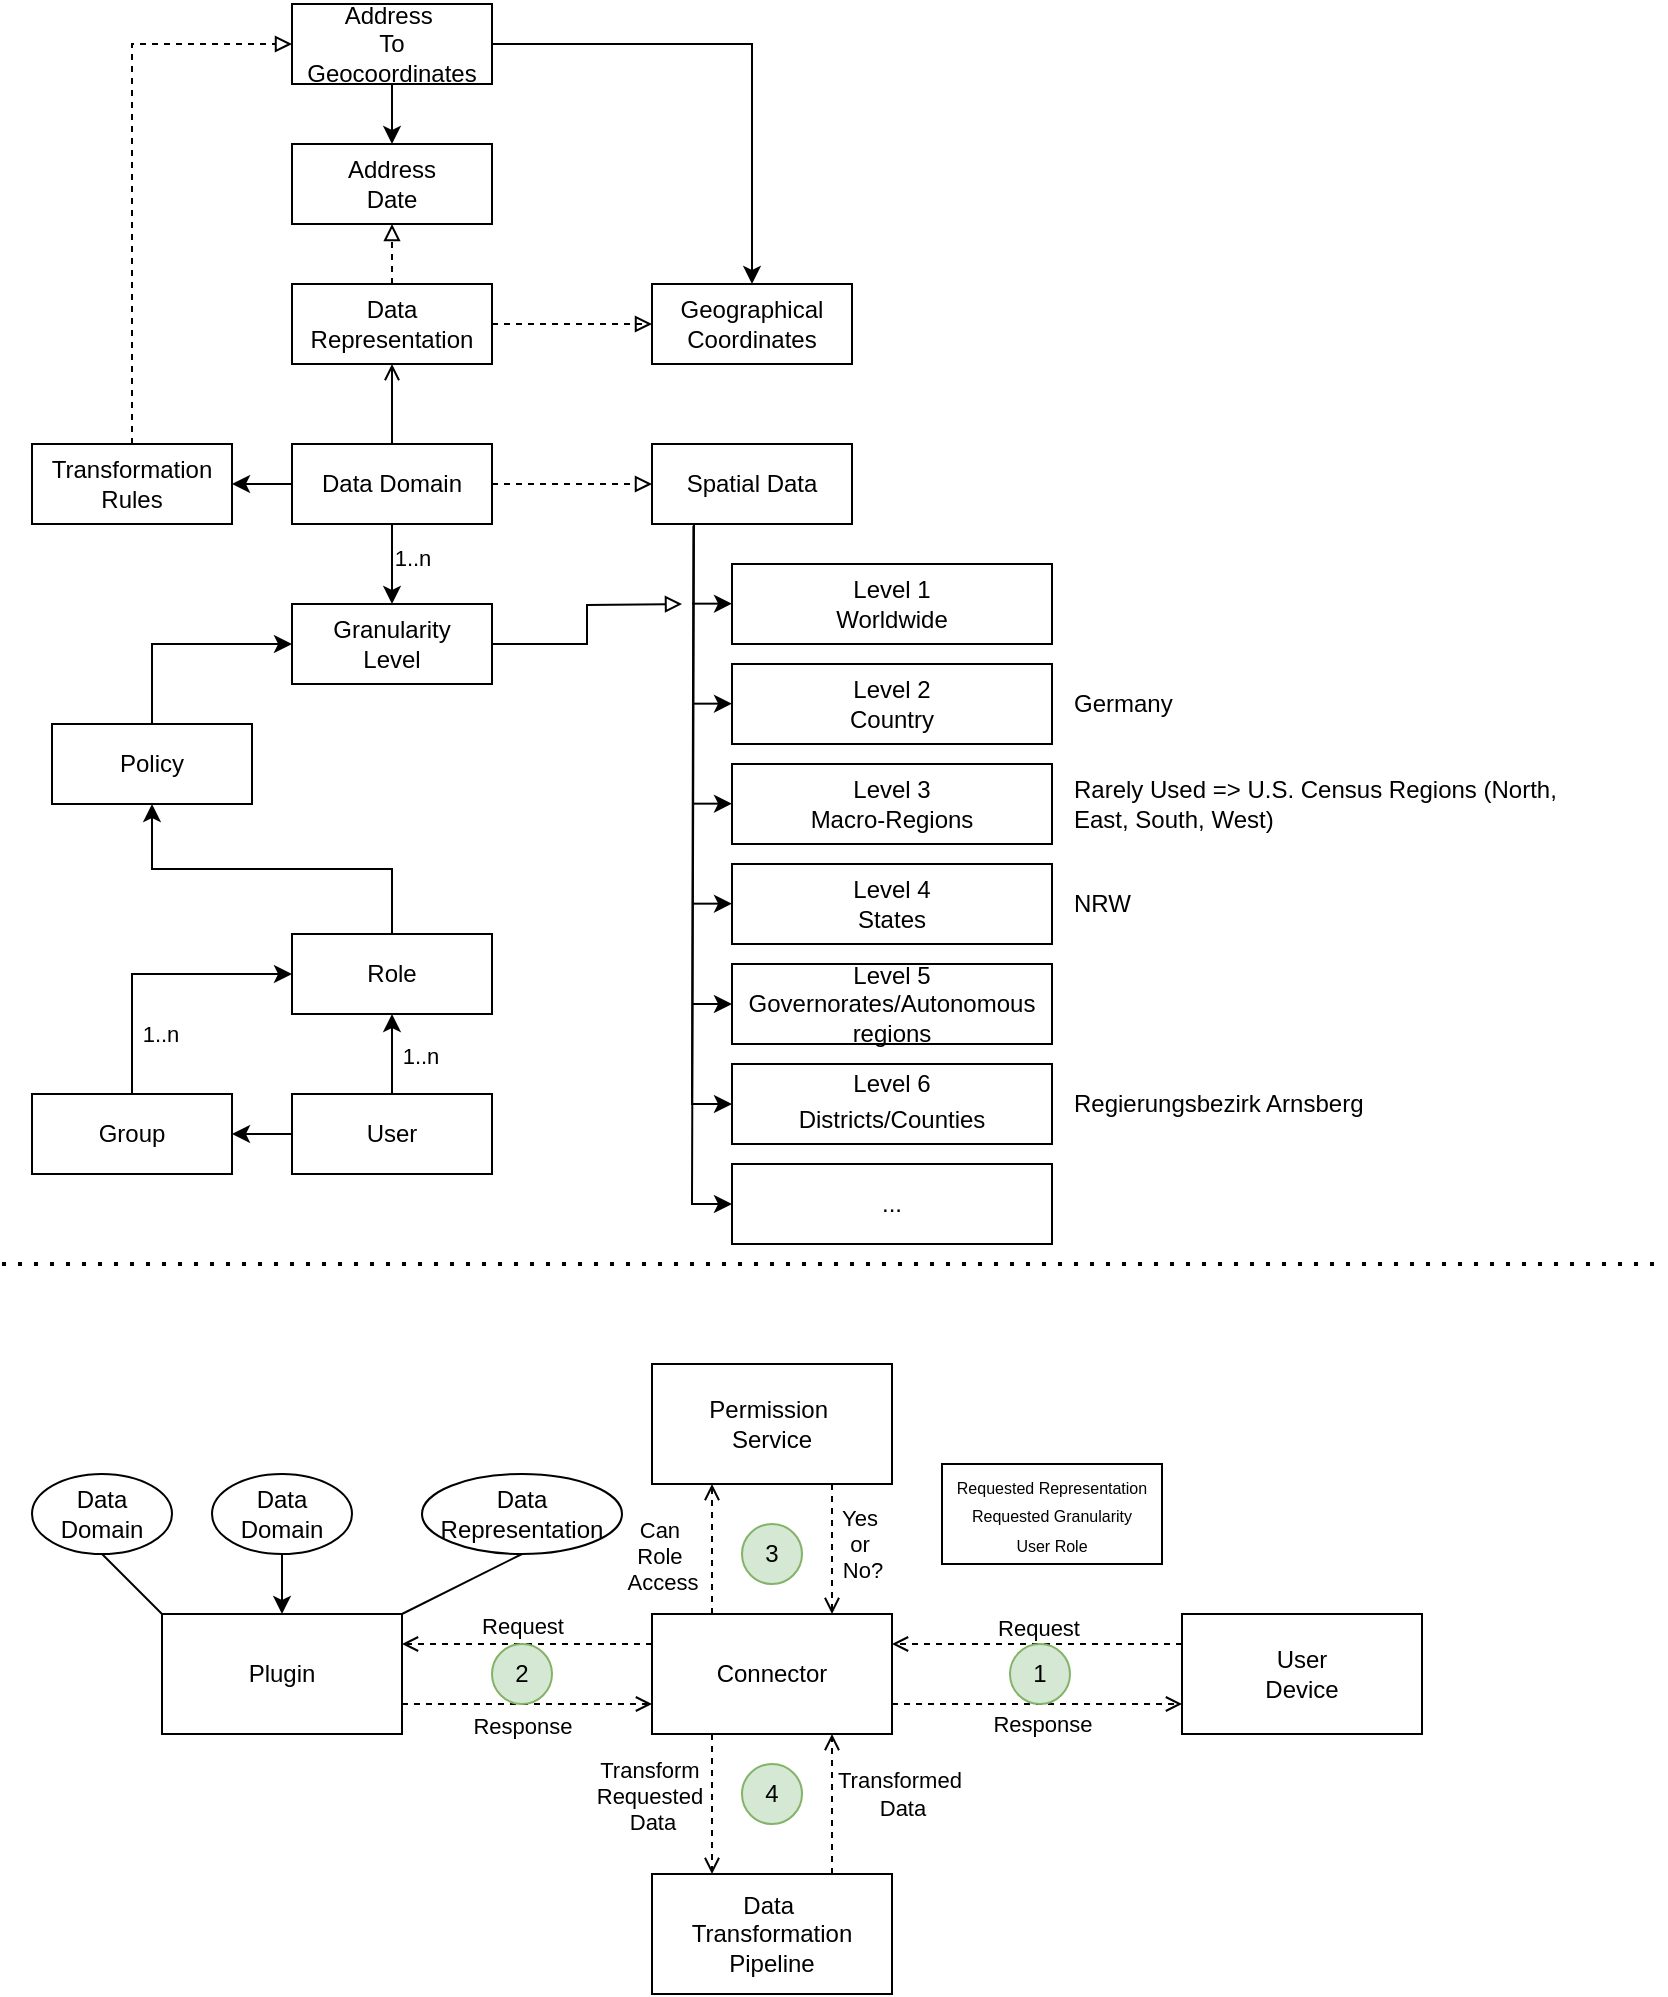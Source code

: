<mxfile version="28.2.1">
  <diagram name="Page-1" id="aw-RRsx1uJZYShowe6nO">
    <mxGraphModel dx="969" dy="671" grid="1" gridSize="10" guides="1" tooltips="1" connect="1" arrows="1" fold="1" page="1" pageScale="1" pageWidth="850" pageHeight="1100" math="0" shadow="0">
      <root>
        <mxCell id="0" />
        <mxCell id="1" parent="0" />
        <mxCell id="dCTxIKSOGZd6r2cbZSmC-4" style="edgeStyle=orthogonalEdgeStyle;rounded=0;orthogonalLoop=1;jettySize=auto;html=1;exitX=1;exitY=0.5;exitDx=0;exitDy=0;dashed=1;entryX=0;entryY=0.5;entryDx=0;entryDy=0;endArrow=block;endFill=0;" parent="1" source="dCTxIKSOGZd6r2cbZSmC-2" target="dCTxIKSOGZd6r2cbZSmC-3" edge="1">
          <mxGeometry relative="1" as="geometry">
            <mxPoint x="300" y="280" as="targetPoint" />
          </mxGeometry>
        </mxCell>
        <mxCell id="dCTxIKSOGZd6r2cbZSmC-6" style="edgeStyle=orthogonalEdgeStyle;rounded=0;orthogonalLoop=1;jettySize=auto;html=1;exitX=0.5;exitY=1;exitDx=0;exitDy=0;entryX=0.5;entryY=0;entryDx=0;entryDy=0;" parent="1" source="dCTxIKSOGZd6r2cbZSmC-2" target="dCTxIKSOGZd6r2cbZSmC-5" edge="1">
          <mxGeometry relative="1" as="geometry" />
        </mxCell>
        <mxCell id="dCTxIKSOGZd6r2cbZSmC-7" value="1..n" style="edgeLabel;html=1;align=center;verticalAlign=middle;resizable=0;points=[];" parent="dCTxIKSOGZd6r2cbZSmC-6" vertex="1" connectable="0">
          <mxGeometry x="-0.15" y="-2" relative="1" as="geometry">
            <mxPoint x="12" as="offset" />
          </mxGeometry>
        </mxCell>
        <mxCell id="fj1dRr-fl-aeqGP-18P_-13" style="edgeStyle=orthogonalEdgeStyle;rounded=0;orthogonalLoop=1;jettySize=auto;html=1;exitX=0;exitY=0.5;exitDx=0;exitDy=0;entryX=1;entryY=0.5;entryDx=0;entryDy=0;" parent="1" source="dCTxIKSOGZd6r2cbZSmC-2" target="fj1dRr-fl-aeqGP-18P_-12" edge="1">
          <mxGeometry relative="1" as="geometry" />
        </mxCell>
        <mxCell id="dCTxIKSOGZd6r2cbZSmC-2" value="Data Domain" style="rounded=0;whiteSpace=wrap;html=1;" parent="1" vertex="1">
          <mxGeometry x="155" y="230" width="100" height="40" as="geometry" />
        </mxCell>
        <mxCell id="dCTxIKSOGZd6r2cbZSmC-3" value="Spatial Data" style="rounded=0;whiteSpace=wrap;html=1;" parent="1" vertex="1">
          <mxGeometry x="335" y="230" width="100" height="40" as="geometry" />
        </mxCell>
        <mxCell id="fj1dRr-fl-aeqGP-18P_-17" style="edgeStyle=orthogonalEdgeStyle;rounded=0;orthogonalLoop=1;jettySize=auto;html=1;exitX=1;exitY=0.5;exitDx=0;exitDy=0;endArrow=block;endFill=0;" parent="1" source="dCTxIKSOGZd6r2cbZSmC-5" edge="1">
          <mxGeometry relative="1" as="geometry">
            <mxPoint x="350" y="310" as="targetPoint" />
          </mxGeometry>
        </mxCell>
        <mxCell id="dCTxIKSOGZd6r2cbZSmC-5" value="Granularity&lt;div&gt;Level&lt;/div&gt;" style="rounded=0;whiteSpace=wrap;html=1;" parent="1" vertex="1">
          <mxGeometry x="155" y="310" width="100" height="40" as="geometry" />
        </mxCell>
        <mxCell id="dCTxIKSOGZd6r2cbZSmC-8" value="Level 1&lt;div&gt;Worldwide&lt;/div&gt;" style="rounded=0;whiteSpace=wrap;html=1;" parent="1" vertex="1">
          <mxGeometry x="375" y="290" width="160" height="40" as="geometry" />
        </mxCell>
        <mxCell id="dCTxIKSOGZd6r2cbZSmC-10" value="Level 2&lt;div&gt;Country&lt;/div&gt;" style="rounded=0;whiteSpace=wrap;html=1;" parent="1" vertex="1">
          <mxGeometry x="375" y="340" width="160" height="40" as="geometry" />
        </mxCell>
        <mxCell id="dCTxIKSOGZd6r2cbZSmC-12" value="Level 3&lt;div&gt;Macro-Regions&lt;/div&gt;" style="rounded=0;whiteSpace=wrap;html=1;" parent="1" vertex="1">
          <mxGeometry x="375" y="390" width="160" height="40" as="geometry" />
        </mxCell>
        <mxCell id="dCTxIKSOGZd6r2cbZSmC-13" value="Level 4&lt;div&gt;States&lt;/div&gt;" style="rounded=0;whiteSpace=wrap;html=1;" parent="1" vertex="1">
          <mxGeometry x="375" y="440" width="160" height="40" as="geometry" />
        </mxCell>
        <mxCell id="dCTxIKSOGZd6r2cbZSmC-14" value="Level 5&lt;div&gt;Governorates/Autonomous regions&lt;/div&gt;" style="rounded=0;whiteSpace=wrap;html=1;" parent="1" vertex="1">
          <mxGeometry x="375" y="490" width="160" height="40" as="geometry" />
        </mxCell>
        <mxCell id="dCTxIKSOGZd6r2cbZSmC-15" value="" style="shape=image;verticalLabelPosition=bottom;labelBackgroundColor=default;verticalAlign=top;aspect=fixed;imageAspect=0;image=https://wiki.openstreetmap.org/w/images/thumb/a/ae/Administrative_Gliederung_Deutschlands_admin_level.png/521px-Administrative_Gliederung_Deutschlands_admin_level.png;" parent="1" vertex="1">
          <mxGeometry x="544" y="208.4" width="281" height="131.6" as="geometry" />
        </mxCell>
        <mxCell id="dCTxIKSOGZd6r2cbZSmC-16" value="Level 6&lt;div&gt;&lt;table&gt;&lt;tbody&gt;&lt;tr&gt;&lt;td&gt;Districts/Counties&lt;/td&gt;&lt;/tr&gt;&lt;/tbody&gt;&lt;/table&gt;&lt;/div&gt;" style="rounded=0;whiteSpace=wrap;html=1;" parent="1" vertex="1">
          <mxGeometry x="375" y="540" width="160" height="40" as="geometry" />
        </mxCell>
        <mxCell id="dCTxIKSOGZd6r2cbZSmC-18" value="Germany" style="text;html=1;align=left;verticalAlign=middle;whiteSpace=wrap;rounded=0;" parent="1" vertex="1">
          <mxGeometry x="544" y="345" width="91" height="30" as="geometry" />
        </mxCell>
        <mxCell id="dCTxIKSOGZd6r2cbZSmC-19" value="Rarely Used =&amp;gt;&amp;nbsp;U.S. Census Regions (North, East, South, West)" style="text;html=1;align=left;verticalAlign=middle;whiteSpace=wrap;rounded=0;" parent="1" vertex="1">
          <mxGeometry x="544" y="395" width="251" height="30" as="geometry" />
        </mxCell>
        <mxCell id="dCTxIKSOGZd6r2cbZSmC-20" value="NRW" style="text;html=1;align=left;verticalAlign=middle;whiteSpace=wrap;rounded=0;" parent="1" vertex="1">
          <mxGeometry x="544" y="445" width="91" height="30" as="geometry" />
        </mxCell>
        <mxCell id="dCTxIKSOGZd6r2cbZSmC-21" value="Regierungsbezirk Arnsberg" style="text;whiteSpace=wrap;align=left;verticalAlign=middle;" parent="1" vertex="1">
          <mxGeometry x="544" y="540" width="161" height="40" as="geometry" />
        </mxCell>
        <mxCell id="0uKYncW7fdlhks2O5UK1-3" value="" style="endArrow=classic;html=1;rounded=0;entryX=0;entryY=0.5;entryDx=0;entryDy=0;exitX=0.207;exitY=1.021;exitDx=0;exitDy=0;exitPerimeter=0;" parent="1" source="dCTxIKSOGZd6r2cbZSmC-3" target="dCTxIKSOGZd6r2cbZSmC-16" edge="1">
          <mxGeometry width="50" height="50" relative="1" as="geometry">
            <mxPoint x="355" y="540" as="sourcePoint" />
            <mxPoint x="455" y="540" as="targetPoint" />
            <Array as="points">
              <mxPoint x="355" y="560" />
            </Array>
          </mxGeometry>
        </mxCell>
        <mxCell id="0uKYncW7fdlhks2O5UK1-4" value="" style="endArrow=classic;html=1;rounded=0;entryX=0;entryY=0.5;entryDx=0;entryDy=0;" parent="1" target="dCTxIKSOGZd6r2cbZSmC-14" edge="1">
          <mxGeometry width="50" height="50" relative="1" as="geometry">
            <mxPoint x="355" y="510" as="sourcePoint" />
            <mxPoint x="515" y="430" as="targetPoint" />
          </mxGeometry>
        </mxCell>
        <mxCell id="0uKYncW7fdlhks2O5UK1-6" value="" style="endArrow=classic;html=1;rounded=0;entryX=0;entryY=0.5;entryDx=0;entryDy=0;" parent="1" edge="1">
          <mxGeometry width="50" height="50" relative="1" as="geometry">
            <mxPoint x="355" y="459.83" as="sourcePoint" />
            <mxPoint x="375" y="459.83" as="targetPoint" />
          </mxGeometry>
        </mxCell>
        <mxCell id="0uKYncW7fdlhks2O5UK1-7" value="" style="endArrow=classic;html=1;rounded=0;entryX=0;entryY=0.5;entryDx=0;entryDy=0;" parent="1" edge="1">
          <mxGeometry width="50" height="50" relative="1" as="geometry">
            <mxPoint x="355" y="409.83" as="sourcePoint" />
            <mxPoint x="375" y="409.83" as="targetPoint" />
          </mxGeometry>
        </mxCell>
        <mxCell id="0uKYncW7fdlhks2O5UK1-8" value="" style="endArrow=classic;html=1;rounded=0;entryX=0;entryY=0.5;entryDx=0;entryDy=0;" parent="1" edge="1">
          <mxGeometry width="50" height="50" relative="1" as="geometry">
            <mxPoint x="355" y="359.83" as="sourcePoint" />
            <mxPoint x="375" y="359.83" as="targetPoint" />
          </mxGeometry>
        </mxCell>
        <mxCell id="0uKYncW7fdlhks2O5UK1-9" value="" style="endArrow=classic;html=1;rounded=0;entryX=0;entryY=0.5;entryDx=0;entryDy=0;" parent="1" edge="1">
          <mxGeometry width="50" height="50" relative="1" as="geometry">
            <mxPoint x="355" y="309.83" as="sourcePoint" />
            <mxPoint x="375" y="309.83" as="targetPoint" />
          </mxGeometry>
        </mxCell>
        <mxCell id="dz2xsUTwjxw4XYbyV1xn-17" style="edgeStyle=orthogonalEdgeStyle;rounded=0;orthogonalLoop=1;jettySize=auto;html=1;exitX=0.5;exitY=0;exitDx=0;exitDy=0;entryX=0.5;entryY=1;entryDx=0;entryDy=0;" parent="1" source="dz2xsUTwjxw4XYbyV1xn-1" target="dz2xsUTwjxw4XYbyV1xn-15" edge="1">
          <mxGeometry relative="1" as="geometry" />
        </mxCell>
        <mxCell id="dz2xsUTwjxw4XYbyV1xn-1" value="Role" style="rounded=0;whiteSpace=wrap;html=1;" parent="1" vertex="1">
          <mxGeometry x="155" y="475" width="100" height="40" as="geometry" />
        </mxCell>
        <mxCell id="dz2xsUTwjxw4XYbyV1xn-11" style="edgeStyle=orthogonalEdgeStyle;rounded=0;orthogonalLoop=1;jettySize=auto;html=1;exitX=0.5;exitY=0;exitDx=0;exitDy=0;entryX=0.5;entryY=1;entryDx=0;entryDy=0;" parent="1" source="dz2xsUTwjxw4XYbyV1xn-2" target="dz2xsUTwjxw4XYbyV1xn-1" edge="1">
          <mxGeometry relative="1" as="geometry" />
        </mxCell>
        <mxCell id="dz2xsUTwjxw4XYbyV1xn-12" value="1..n" style="edgeLabel;html=1;align=center;verticalAlign=middle;resizable=0;points=[];" parent="dz2xsUTwjxw4XYbyV1xn-11" vertex="1" connectable="0">
          <mxGeometry x="0.1" y="-2" relative="1" as="geometry">
            <mxPoint x="12" y="3" as="offset" />
          </mxGeometry>
        </mxCell>
        <mxCell id="dz2xsUTwjxw4XYbyV1xn-14" style="edgeStyle=orthogonalEdgeStyle;rounded=0;orthogonalLoop=1;jettySize=auto;html=1;exitX=0;exitY=0.5;exitDx=0;exitDy=0;entryX=1;entryY=0.5;entryDx=0;entryDy=0;" parent="1" source="dz2xsUTwjxw4XYbyV1xn-2" target="dz2xsUTwjxw4XYbyV1xn-3" edge="1">
          <mxGeometry relative="1" as="geometry" />
        </mxCell>
        <mxCell id="dz2xsUTwjxw4XYbyV1xn-2" value="User" style="rounded=0;whiteSpace=wrap;html=1;" parent="1" vertex="1">
          <mxGeometry x="155" y="555" width="100" height="40" as="geometry" />
        </mxCell>
        <mxCell id="dz2xsUTwjxw4XYbyV1xn-10" style="edgeStyle=orthogonalEdgeStyle;rounded=0;orthogonalLoop=1;jettySize=auto;html=1;exitX=0.5;exitY=0;exitDx=0;exitDy=0;entryX=0;entryY=0.5;entryDx=0;entryDy=0;" parent="1" source="dz2xsUTwjxw4XYbyV1xn-3" target="dz2xsUTwjxw4XYbyV1xn-1" edge="1">
          <mxGeometry relative="1" as="geometry" />
        </mxCell>
        <mxCell id="dz2xsUTwjxw4XYbyV1xn-13" value="1..n" style="edgeLabel;html=1;align=center;verticalAlign=middle;resizable=0;points=[];" parent="dz2xsUTwjxw4XYbyV1xn-10" vertex="1" connectable="0">
          <mxGeometry x="-0.571" relative="1" as="geometry">
            <mxPoint x="14" as="offset" />
          </mxGeometry>
        </mxCell>
        <mxCell id="dz2xsUTwjxw4XYbyV1xn-3" value="Group" style="rounded=0;whiteSpace=wrap;html=1;" parent="1" vertex="1">
          <mxGeometry x="25" y="555" width="100" height="40" as="geometry" />
        </mxCell>
        <mxCell id="dz2xsUTwjxw4XYbyV1xn-16" style="edgeStyle=orthogonalEdgeStyle;rounded=0;orthogonalLoop=1;jettySize=auto;html=1;exitX=0.5;exitY=0;exitDx=0;exitDy=0;entryX=0;entryY=0.5;entryDx=0;entryDy=0;" parent="1" source="dz2xsUTwjxw4XYbyV1xn-15" target="dCTxIKSOGZd6r2cbZSmC-5" edge="1">
          <mxGeometry relative="1" as="geometry" />
        </mxCell>
        <mxCell id="dz2xsUTwjxw4XYbyV1xn-15" value="Policy" style="rounded=0;whiteSpace=wrap;html=1;" parent="1" vertex="1">
          <mxGeometry x="35" y="370" width="100" height="40" as="geometry" />
        </mxCell>
        <mxCell id="dz2xsUTwjxw4XYbyV1xn-18" value="" style="endArrow=classic;html=1;rounded=0;exitX=0.207;exitY=1.021;exitDx=0;exitDy=0;exitPerimeter=0;entryX=0;entryY=0.5;entryDx=0;entryDy=0;" parent="1" target="dz2xsUTwjxw4XYbyV1xn-19" edge="1">
          <mxGeometry width="50" height="50" relative="1" as="geometry">
            <mxPoint x="356" y="270" as="sourcePoint" />
            <mxPoint x="365" y="620" as="targetPoint" />
            <Array as="points">
              <mxPoint x="355" y="610" />
            </Array>
          </mxGeometry>
        </mxCell>
        <mxCell id="dz2xsUTwjxw4XYbyV1xn-19" value="...&lt;div&gt;&lt;/div&gt;" style="rounded=0;whiteSpace=wrap;html=1;" parent="1" vertex="1">
          <mxGeometry x="375" y="590" width="160" height="40" as="geometry" />
        </mxCell>
        <mxCell id="fj1dRr-fl-aeqGP-18P_-5" style="edgeStyle=orthogonalEdgeStyle;rounded=0;orthogonalLoop=1;jettySize=auto;html=1;exitX=0.5;exitY=1;exitDx=0;exitDy=0;entryX=0.5;entryY=0;entryDx=0;entryDy=0;endArrow=none;endFill=0;startArrow=open;startFill=0;" parent="1" source="fj1dRr-fl-aeqGP-18P_-4" target="dCTxIKSOGZd6r2cbZSmC-2" edge="1">
          <mxGeometry relative="1" as="geometry" />
        </mxCell>
        <mxCell id="fj1dRr-fl-aeqGP-18P_-11" style="edgeStyle=orthogonalEdgeStyle;rounded=0;orthogonalLoop=1;jettySize=auto;html=1;exitX=0.5;exitY=0;exitDx=0;exitDy=0;entryX=0.5;entryY=1;entryDx=0;entryDy=0;dashed=1;endArrow=block;endFill=0;" parent="1" source="fj1dRr-fl-aeqGP-18P_-4" target="fj1dRr-fl-aeqGP-18P_-10" edge="1">
          <mxGeometry relative="1" as="geometry" />
        </mxCell>
        <mxCell id="fj1dRr-fl-aeqGP-18P_-4" value="Data Representation" style="rounded=0;whiteSpace=wrap;html=1;" parent="1" vertex="1">
          <mxGeometry x="155" y="150" width="100" height="40" as="geometry" />
        </mxCell>
        <mxCell id="fj1dRr-fl-aeqGP-18P_-6" value="Geographical Coordinates" style="rounded=0;whiteSpace=wrap;html=1;" parent="1" vertex="1">
          <mxGeometry x="335" y="150" width="100" height="40" as="geometry" />
        </mxCell>
        <mxCell id="fj1dRr-fl-aeqGP-18P_-8" style="edgeStyle=orthogonalEdgeStyle;rounded=0;orthogonalLoop=1;jettySize=auto;html=1;exitX=1;exitY=0.5;exitDx=0;exitDy=0;dashed=1;entryX=0;entryY=0.5;entryDx=0;entryDy=0;endArrow=block;endFill=0;" parent="1" source="fj1dRr-fl-aeqGP-18P_-4" target="fj1dRr-fl-aeqGP-18P_-6" edge="1">
          <mxGeometry relative="1" as="geometry">
            <mxPoint x="280" y="240" as="sourcePoint" />
            <mxPoint x="360" y="240" as="targetPoint" />
            <Array as="points">
              <mxPoint x="330" y="170" />
              <mxPoint x="330" y="170" />
            </Array>
          </mxGeometry>
        </mxCell>
        <mxCell id="fj1dRr-fl-aeqGP-18P_-10" value="&lt;div&gt;Address&lt;/div&gt;&lt;div&gt;Date&lt;/div&gt;" style="rounded=0;whiteSpace=wrap;html=1;" parent="1" vertex="1">
          <mxGeometry x="155" y="80" width="100" height="40" as="geometry" />
        </mxCell>
        <mxCell id="fj1dRr-fl-aeqGP-18P_-20" style="edgeStyle=orthogonalEdgeStyle;rounded=0;orthogonalLoop=1;jettySize=auto;html=1;exitX=0.5;exitY=0;exitDx=0;exitDy=0;entryX=0;entryY=0.5;entryDx=0;entryDy=0;dashed=1;endArrow=block;endFill=0;" parent="1" source="fj1dRr-fl-aeqGP-18P_-12" target="fj1dRr-fl-aeqGP-18P_-14" edge="1">
          <mxGeometry relative="1" as="geometry" />
        </mxCell>
        <mxCell id="fj1dRr-fl-aeqGP-18P_-12" value="Transformation&lt;div&gt;Rules&lt;/div&gt;" style="rounded=0;whiteSpace=wrap;html=1;" parent="1" vertex="1">
          <mxGeometry x="25" y="230" width="100" height="40" as="geometry" />
        </mxCell>
        <mxCell id="fj1dRr-fl-aeqGP-18P_-18" style="edgeStyle=orthogonalEdgeStyle;rounded=0;orthogonalLoop=1;jettySize=auto;html=1;exitX=0.5;exitY=1;exitDx=0;exitDy=0;entryX=0.5;entryY=0;entryDx=0;entryDy=0;" parent="1" source="fj1dRr-fl-aeqGP-18P_-14" target="fj1dRr-fl-aeqGP-18P_-10" edge="1">
          <mxGeometry relative="1" as="geometry">
            <Array as="points">
              <mxPoint x="205" y="40" />
              <mxPoint x="205" y="40" />
            </Array>
          </mxGeometry>
        </mxCell>
        <mxCell id="fj1dRr-fl-aeqGP-18P_-19" style="edgeStyle=orthogonalEdgeStyle;rounded=0;orthogonalLoop=1;jettySize=auto;html=1;exitX=1;exitY=0.5;exitDx=0;exitDy=0;entryX=0.5;entryY=0;entryDx=0;entryDy=0;" parent="1" source="fj1dRr-fl-aeqGP-18P_-14" target="fj1dRr-fl-aeqGP-18P_-6" edge="1">
          <mxGeometry relative="1" as="geometry">
            <mxPoint x="400" y="140" as="targetPoint" />
          </mxGeometry>
        </mxCell>
        <mxCell id="fj1dRr-fl-aeqGP-18P_-14" value="&lt;div&gt;Address&amp;nbsp;&lt;/div&gt;&lt;div&gt;To&lt;/div&gt;&lt;div&gt;Geocoordinates&lt;/div&gt;" style="rounded=0;whiteSpace=wrap;html=1;" parent="1" vertex="1">
          <mxGeometry x="155" y="10" width="100" height="40" as="geometry" />
        </mxCell>
        <mxCell id="fj1dRr-fl-aeqGP-18P_-23" value="" style="endArrow=none;dashed=1;html=1;dashPattern=1 3;strokeWidth=2;rounded=0;" parent="1" edge="1">
          <mxGeometry width="50" height="50" relative="1" as="geometry">
            <mxPoint x="10" y="640" as="sourcePoint" />
            <mxPoint x="840" y="640" as="targetPoint" />
          </mxGeometry>
        </mxCell>
        <mxCell id="fj1dRr-fl-aeqGP-18P_-26" style="rounded=0;orthogonalLoop=1;jettySize=auto;html=1;exitX=0;exitY=0;exitDx=0;exitDy=0;entryX=0.5;entryY=1;entryDx=0;entryDy=0;endArrow=none;endFill=0;" parent="1" source="fj1dRr-fl-aeqGP-18P_-24" target="fj1dRr-fl-aeqGP-18P_-25" edge="1">
          <mxGeometry relative="1" as="geometry" />
        </mxCell>
        <mxCell id="d0idBPr3rM0wPlMwjXlP-3" style="edgeStyle=orthogonalEdgeStyle;rounded=0;orthogonalLoop=1;jettySize=auto;html=1;exitX=1;exitY=0.75;exitDx=0;exitDy=0;entryX=0;entryY=0.75;entryDx=0;entryDy=0;endArrow=open;endFill=0;dashed=1;" edge="1" parent="1" source="fj1dRr-fl-aeqGP-18P_-24" target="fj1dRr-fl-aeqGP-18P_-29">
          <mxGeometry relative="1" as="geometry" />
        </mxCell>
        <mxCell id="d0idBPr3rM0wPlMwjXlP-4" value="Response" style="edgeLabel;html=1;align=center;verticalAlign=middle;resizable=0;points=[];" vertex="1" connectable="0" parent="d0idBPr3rM0wPlMwjXlP-3">
          <mxGeometry x="-0.015" y="-1" relative="1" as="geometry">
            <mxPoint x="-2" y="10" as="offset" />
          </mxGeometry>
        </mxCell>
        <mxCell id="fj1dRr-fl-aeqGP-18P_-24" value="Plugin" style="rounded=0;whiteSpace=wrap;html=1;" parent="1" vertex="1">
          <mxGeometry x="90" y="815" width="120" height="60" as="geometry" />
        </mxCell>
        <mxCell id="fj1dRr-fl-aeqGP-18P_-25" value="Data Domain" style="ellipse;whiteSpace=wrap;html=1;" parent="1" vertex="1">
          <mxGeometry x="25" y="745" width="70" height="40" as="geometry" />
        </mxCell>
        <mxCell id="fj1dRr-fl-aeqGP-18P_-28" style="rounded=0;orthogonalLoop=1;jettySize=auto;html=1;exitX=0.5;exitY=1;exitDx=0;exitDy=0;entryX=1;entryY=0;entryDx=0;entryDy=0;endArrow=none;endFill=0;" parent="1" source="fj1dRr-fl-aeqGP-18P_-27" target="fj1dRr-fl-aeqGP-18P_-24" edge="1">
          <mxGeometry relative="1" as="geometry" />
        </mxCell>
        <mxCell id="fj1dRr-fl-aeqGP-18P_-27" value="Data Representation" style="ellipse;whiteSpace=wrap;html=1;" parent="1" vertex="1">
          <mxGeometry x="220" y="745" width="100" height="40" as="geometry" />
        </mxCell>
        <mxCell id="fj1dRr-fl-aeqGP-18P_-34" style="edgeStyle=orthogonalEdgeStyle;rounded=0;orthogonalLoop=1;jettySize=auto;html=1;exitX=1;exitY=0.75;exitDx=0;exitDy=0;entryX=0;entryY=0.75;entryDx=0;entryDy=0;dashed=1;endArrow=open;endFill=0;" parent="1" source="fj1dRr-fl-aeqGP-18P_-29" target="fj1dRr-fl-aeqGP-18P_-30" edge="1">
          <mxGeometry relative="1" as="geometry" />
        </mxCell>
        <mxCell id="fj1dRr-fl-aeqGP-18P_-35" value="Response" style="edgeLabel;html=1;align=center;verticalAlign=middle;resizable=0;points=[];" parent="fj1dRr-fl-aeqGP-18P_-34" vertex="1" connectable="0">
          <mxGeometry x="0.063" y="2" relative="1" as="geometry">
            <mxPoint x="-2" y="12" as="offset" />
          </mxGeometry>
        </mxCell>
        <mxCell id="d0idBPr3rM0wPlMwjXlP-1" style="edgeStyle=orthogonalEdgeStyle;rounded=0;orthogonalLoop=1;jettySize=auto;html=1;exitX=0;exitY=0.25;exitDx=0;exitDy=0;entryX=1;entryY=0.25;entryDx=0;entryDy=0;endArrow=open;endFill=0;dashed=1;" edge="1" parent="1" source="fj1dRr-fl-aeqGP-18P_-29" target="fj1dRr-fl-aeqGP-18P_-24">
          <mxGeometry relative="1" as="geometry" />
        </mxCell>
        <mxCell id="d0idBPr3rM0wPlMwjXlP-2" value="Request" style="edgeLabel;html=1;align=center;verticalAlign=middle;resizable=0;points=[];" vertex="1" connectable="0" parent="d0idBPr3rM0wPlMwjXlP-1">
          <mxGeometry x="-0.003" y="-1" relative="1" as="geometry">
            <mxPoint x="-3" y="-8" as="offset" />
          </mxGeometry>
        </mxCell>
        <mxCell id="d0idBPr3rM0wPlMwjXlP-7" style="edgeStyle=orthogonalEdgeStyle;rounded=0;orthogonalLoop=1;jettySize=auto;html=1;exitX=0.25;exitY=1;exitDx=0;exitDy=0;entryX=0.25;entryY=0;entryDx=0;entryDy=0;dashed=1;endArrow=open;endFill=0;" edge="1" parent="1" source="fj1dRr-fl-aeqGP-18P_-29" target="d0idBPr3rM0wPlMwjXlP-5">
          <mxGeometry relative="1" as="geometry" />
        </mxCell>
        <mxCell id="d0idBPr3rM0wPlMwjXlP-9" value="Transform&amp;nbsp;&lt;div&gt;Requested&amp;nbsp;&lt;div&gt;Data&lt;/div&gt;&lt;/div&gt;" style="edgeLabel;html=1;align=center;verticalAlign=middle;resizable=0;points=[];" vertex="1" connectable="0" parent="d0idBPr3rM0wPlMwjXlP-7">
          <mxGeometry x="-0.212" y="1" relative="1" as="geometry">
            <mxPoint x="-31" y="3" as="offset" />
          </mxGeometry>
        </mxCell>
        <mxCell id="d0idBPr3rM0wPlMwjXlP-16" style="edgeStyle=orthogonalEdgeStyle;rounded=0;orthogonalLoop=1;jettySize=auto;html=1;exitX=0.25;exitY=0;exitDx=0;exitDy=0;entryX=0.25;entryY=1;entryDx=0;entryDy=0;dashed=1;endArrow=open;endFill=0;" edge="1" parent="1" source="fj1dRr-fl-aeqGP-18P_-29" target="d0idBPr3rM0wPlMwjXlP-13">
          <mxGeometry relative="1" as="geometry" />
        </mxCell>
        <mxCell id="d0idBPr3rM0wPlMwjXlP-18" value="Can&amp;nbsp;&lt;div&gt;&lt;span style=&quot;background-color: light-dark(#ffffff, var(--ge-dark-color, #121212)); color: light-dark(rgb(0, 0, 0), rgb(255, 255, 255));&quot;&gt;Role&amp;nbsp;&lt;/span&gt;&lt;div&gt;Access&lt;/div&gt;&lt;/div&gt;" style="edgeLabel;html=1;align=center;verticalAlign=middle;resizable=0;points=[];" vertex="1" connectable="0" parent="d0idBPr3rM0wPlMwjXlP-16">
          <mxGeometry x="0.117" y="-1" relative="1" as="geometry">
            <mxPoint x="-26" y="7" as="offset" />
          </mxGeometry>
        </mxCell>
        <mxCell id="fj1dRr-fl-aeqGP-18P_-29" value="Connector" style="rounded=0;whiteSpace=wrap;html=1;" parent="1" vertex="1">
          <mxGeometry x="335" y="815" width="120" height="60" as="geometry" />
        </mxCell>
        <mxCell id="fj1dRr-fl-aeqGP-18P_-32" style="edgeStyle=orthogonalEdgeStyle;rounded=0;orthogonalLoop=1;jettySize=auto;html=1;exitX=0;exitY=0.25;exitDx=0;exitDy=0;entryX=1;entryY=0.25;entryDx=0;entryDy=0;dashed=1;endArrow=open;endFill=0;" parent="1" source="fj1dRr-fl-aeqGP-18P_-30" target="fj1dRr-fl-aeqGP-18P_-29" edge="1">
          <mxGeometry relative="1" as="geometry" />
        </mxCell>
        <mxCell id="fj1dRr-fl-aeqGP-18P_-33" value="Request" style="edgeLabel;html=1;align=center;verticalAlign=middle;resizable=0;points=[];" parent="fj1dRr-fl-aeqGP-18P_-32" vertex="1" connectable="0">
          <mxGeometry x="0.232" y="1" relative="1" as="geometry">
            <mxPoint x="17" y="-9" as="offset" />
          </mxGeometry>
        </mxCell>
        <mxCell id="fj1dRr-fl-aeqGP-18P_-30" value="User&lt;div&gt;Device&lt;/div&gt;" style="rounded=0;whiteSpace=wrap;html=1;" parent="1" vertex="1">
          <mxGeometry x="600" y="815" width="120" height="60" as="geometry" />
        </mxCell>
        <mxCell id="fj1dRr-fl-aeqGP-18P_-38" style="rounded=0;orthogonalLoop=1;jettySize=auto;html=1;exitX=0.5;exitY=1;exitDx=0;exitDy=0;entryX=0.5;entryY=0;entryDx=0;entryDy=0;" parent="1" source="fj1dRr-fl-aeqGP-18P_-37" target="fj1dRr-fl-aeqGP-18P_-24" edge="1">
          <mxGeometry relative="1" as="geometry" />
        </mxCell>
        <mxCell id="fj1dRr-fl-aeqGP-18P_-37" value="Data Domain" style="ellipse;whiteSpace=wrap;html=1;" parent="1" vertex="1">
          <mxGeometry x="115" y="745" width="70" height="40" as="geometry" />
        </mxCell>
        <mxCell id="d0idBPr3rM0wPlMwjXlP-8" style="edgeStyle=orthogonalEdgeStyle;rounded=0;orthogonalLoop=1;jettySize=auto;html=1;exitX=0.75;exitY=0;exitDx=0;exitDy=0;entryX=0.75;entryY=1;entryDx=0;entryDy=0;endArrow=open;endFill=0;dashed=1;" edge="1" parent="1" source="d0idBPr3rM0wPlMwjXlP-5" target="fj1dRr-fl-aeqGP-18P_-29">
          <mxGeometry relative="1" as="geometry" />
        </mxCell>
        <mxCell id="d0idBPr3rM0wPlMwjXlP-10" value="Transformed&amp;nbsp;&lt;div&gt;Data&lt;/div&gt;" style="edgeLabel;html=1;align=center;verticalAlign=middle;resizable=0;points=[];" vertex="1" connectable="0" parent="d0idBPr3rM0wPlMwjXlP-8">
          <mxGeometry x="0.147" relative="1" as="geometry">
            <mxPoint x="35" as="offset" />
          </mxGeometry>
        </mxCell>
        <mxCell id="d0idBPr3rM0wPlMwjXlP-5" value="Data&amp;nbsp;&lt;div&gt;Transformation&lt;/div&gt;&lt;div&gt;Pipeline&lt;/div&gt;" style="rounded=0;whiteSpace=wrap;html=1;" vertex="1" parent="1">
          <mxGeometry x="335" y="945" width="120" height="60" as="geometry" />
        </mxCell>
        <mxCell id="d0idBPr3rM0wPlMwjXlP-12" value="&lt;div style=&quot;text-align: left;&quot;&gt;&lt;span style=&quot;font-size: 8px; background-color: transparent; color: light-dark(rgb(0, 0, 0), rgb(255, 255, 255));&quot;&gt;Requested Representation&lt;/span&gt;&lt;/div&gt;&lt;div&gt;&lt;font style=&quot;font-size: 8px;&quot;&gt;Requested Granularity&lt;/font&gt;&lt;/div&gt;&lt;div&gt;&lt;font style=&quot;font-size: 8px;&quot;&gt;User Role&lt;/font&gt;&lt;/div&gt;" style="rounded=0;whiteSpace=wrap;html=1;" vertex="1" parent="1">
          <mxGeometry x="480" y="740" width="110" height="50" as="geometry" />
        </mxCell>
        <mxCell id="d0idBPr3rM0wPlMwjXlP-17" style="edgeStyle=orthogonalEdgeStyle;rounded=0;orthogonalLoop=1;jettySize=auto;html=1;exitX=0.75;exitY=1;exitDx=0;exitDy=0;entryX=0.75;entryY=0;entryDx=0;entryDy=0;dashed=1;endArrow=open;endFill=0;" edge="1" parent="1" source="d0idBPr3rM0wPlMwjXlP-13" target="fj1dRr-fl-aeqGP-18P_-29">
          <mxGeometry relative="1" as="geometry" />
        </mxCell>
        <mxCell id="d0idBPr3rM0wPlMwjXlP-19" value="Yes&amp;nbsp;&lt;div&gt;or&amp;nbsp;&lt;div&gt;No?&lt;/div&gt;&lt;/div&gt;" style="edgeLabel;html=1;align=center;verticalAlign=middle;resizable=0;points=[];" vertex="1" connectable="0" parent="d0idBPr3rM0wPlMwjXlP-17">
          <mxGeometry x="-0.081" y="-1" relative="1" as="geometry">
            <mxPoint x="16" as="offset" />
          </mxGeometry>
        </mxCell>
        <mxCell id="d0idBPr3rM0wPlMwjXlP-13" value="Permission&amp;nbsp;&lt;div&gt;Service&lt;/div&gt;" style="rounded=0;whiteSpace=wrap;html=1;" vertex="1" parent="1">
          <mxGeometry x="335" y="690" width="120" height="60" as="geometry" />
        </mxCell>
        <mxCell id="d0idBPr3rM0wPlMwjXlP-20" value="1" style="ellipse;whiteSpace=wrap;html=1;aspect=fixed;fillColor=#d5e8d4;strokeColor=#82b366;" vertex="1" parent="1">
          <mxGeometry x="514" y="830" width="30" height="30" as="geometry" />
        </mxCell>
        <mxCell id="d0idBPr3rM0wPlMwjXlP-21" value="2" style="ellipse;whiteSpace=wrap;html=1;aspect=fixed;fillColor=#d5e8d4;strokeColor=#82b366;" vertex="1" parent="1">
          <mxGeometry x="255" y="830" width="30" height="30" as="geometry" />
        </mxCell>
        <mxCell id="d0idBPr3rM0wPlMwjXlP-23" value="3" style="ellipse;whiteSpace=wrap;html=1;aspect=fixed;fillColor=#d5e8d4;strokeColor=#82b366;" vertex="1" parent="1">
          <mxGeometry x="380" y="770" width="30" height="30" as="geometry" />
        </mxCell>
        <mxCell id="d0idBPr3rM0wPlMwjXlP-24" value="4" style="ellipse;whiteSpace=wrap;html=1;aspect=fixed;fillColor=#d5e8d4;strokeColor=#82b366;" vertex="1" parent="1">
          <mxGeometry x="380" y="890" width="30" height="30" as="geometry" />
        </mxCell>
      </root>
    </mxGraphModel>
  </diagram>
</mxfile>
